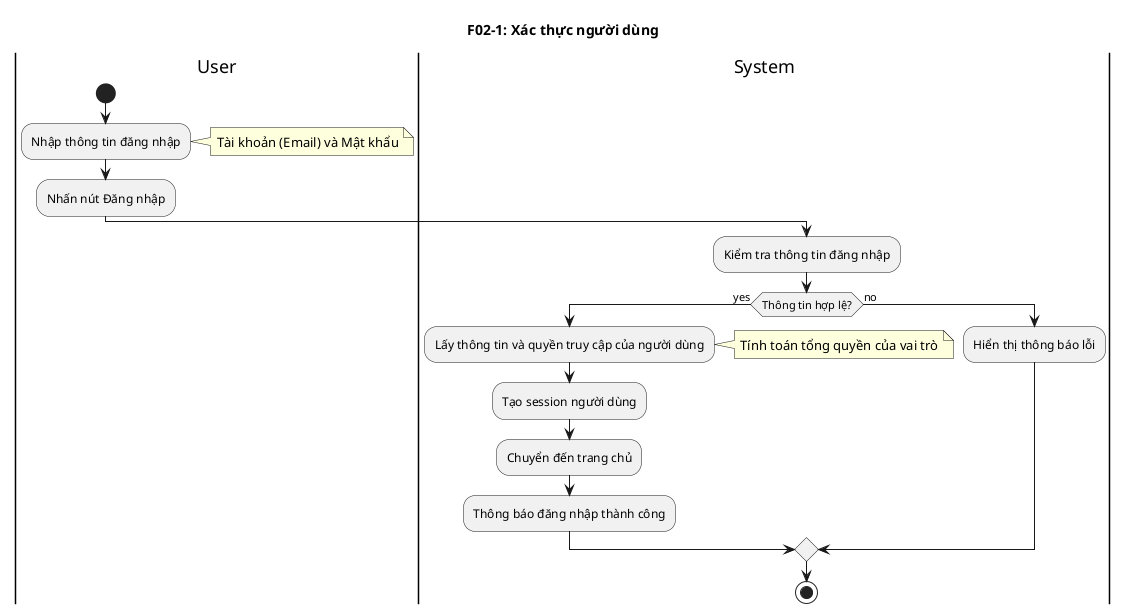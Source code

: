 /'
================================================================================
BẢNG MAPPING CHỨC NĂNG - CƠ SỞ DỮ LIỆU - MÀN HÌNH
================================================================================

| Mã | Chức năng chính | Các bảng SharePoint liên quan | Màn hình liên quan |
|----|----------------|------------------------------|-------------------|
| F01 | Điều hướng đến các chức năng chính | NguoiDung, VaiTro, Quyen | All Screens (Navigation Component) |
| F01-1 | Điều hướng menu chính | VaiTro, Quyen | NavigationComponent, HeaderComponent |
| F02 | Xác thực người dùng | NguoiDung, VaiTro, DonVi | LoginScreen_SharePoint |
| F02-1 | Đăng nhập hệ thống | NguoiDung, VaiTro, Quyen | LoginScreen_SharePoint |
| F03 | Thông tin cá nhân | NguoiDung, DonVi, SoNgayPhep | ProfileScreen_SharePoint |
| F03-1 | Xem thông tin cá nhân và ngày nghỉ còn lại | NguoiDung, DonVi, VaiTro, SoNgayPhep | ProfileScreen_SharePoint |
| F04 | Quản lý đơn nghỉ phép | DonNghiPhep, LoaiNghi, NguoiDung, SoNgayPhep | LeaveRequestScreen_SharePoint, MyLeavesScreen_SharePoint |
| F04-1 | Tạo đơn nghỉ phép thường | DonNghiPhep, LoaiNghi, NguoiDung, SoNgayPhep, QuyTrinhDuyet | LeaveRequestScreen_SharePoint |
| F04-2 | Chỉnh sửa đơn nghỉ phép | DonNghiPhep, LoaiNghi, NguoiDung | LeaveRequestScreen_SharePoint, MyLeavesScreen_SharePoint |
| F04-3 | Hủy đơn nghỉ phép | DonNghiPhep, NguoiDung | MyLeavesScreen_SharePoint |
| F04-4 | Xem danh sách đơn nghỉ phép cá nhân | DonNghiPhep, LoaiNghi, NguoiDung | MyLeavesScreen_SharePoint |
| F05 | Xem lịch nghỉ cá nhân | DonNghiPhep, NgayLe, NguoiDung | ProfileScreen_SharePoint, CalendarScreen_SharePoint |
| F05-1 | Hiển thị danh sách ngày nghỉ cá nhân | DonNghiPhep, NgayLe, LoaiNghi | CalendarScreen_SharePoint |
| F06 | Xem lịch nghỉ toàn công ty | DonNghiPhep, NguoiDung, DonVi, NgayLe | CalendarScreen_SharePoint |
| F06-1 | Hiển thị danh sách ngày nghỉ toàn công ty | DonNghiPhep, NguoiDung, DonVi, VaiTro | CalendarScreen_SharePoint |
| F07 | Phê duyệt đơn nghỉ phép | DonNghiPhep, NguoiDung, QuyTrinhDuyet, VaiTro | ApprovalScreen_SharePoint |
| F07-1 | Phê duyệt cấp 1 (Manager) | DonNghiPhep, NguoiDung, QuyTrinhDuyet, MauEmail | ApprovalScreen_SharePoint |
| F07-2 | Phê duyệt cấp 2 (Giám đốc khối) | DonNghiPhep, NguoiDung, QuyTrinhDuyet, MauEmail | ApprovalScreen_SharePoint |
| F07-3 | Phê duyệt cấp 3 (Giám đốc điều hành) | DonNghiPhep, NguoiDung, QuyTrinhDuyet, SoNgayPhep, MauEmail | ApprovalScreen_SharePoint |
| F08 | Quản lý người dùng | NguoiDung, DonVi, VaiTro, SoNgayPhep | ManagementScreen_SharePoint |
| F08-1 | Thêm người dùng mới | NguoiDung, DonVi, VaiTro, MauEmail | ManagementScreen_SharePoint |
| F08-2 | Chỉnh sửa thông tin người dùng | NguoiDung, DonVi, VaiTro, MauEmail | ManagementScreen_SharePoint |
| F08-3 | Xóa người dùng | NguoiDung, DonNghiPhep, QuyTrinhDuyet | ManagementScreen_SharePoint |
| F08-4 | Ghi nhận kết quả nghỉ phép | DonNghiPhep, SoNgayPhep, NguoiDung | LeaveConfirmationScreen |
| F09 | Import số ngày phép | SoNgayPhep, NguoiDung, MauEmail | ManagementScreen_SharePoint |
| F09-1 | Import dữ liệu từ Excel | SoNgayPhep, NguoiDung, DonVi | ManagementScreen_SharePoint |
| F10 | Quản lý ngày nghỉ lễ | NgayLe, CauHinhHeThong, MauEmail | ManagementScreen_SharePoint |
| F10-1 | Điều chỉnh ngày nghỉ lễ | NgayLe, CauHinhHeThong, NguoiDung | ManagementScreen_SharePoint |
| F10-2 | Thiết lập lịch làm việc | CauHinhHeThong, NgayLe, NguoiDung | ManagementScreen_SharePoint |
| F11 | Thiết lập quy trình & role | QuyTrinhDuyet, VaiTro, Quyen, DonVi | ManagementScreen_SharePoint |
| F11-1 | Thiết lập quy trình phê duyệt 3 cấp | QuyTrinhDuyet, VaiTro, DonVi, NguoiDung, DonNghiPhep | ManagementScreen_SharePoint |
| F11-2 | Điều chỉnh role người dùng | NguoiDung, VaiTro, Quyen, MauEmail | ManagementScreen_SharePoint |
| F12 | Dashboard báo cáo | DonNghiPhep, NguoiDung, DonVi, SoNgayPhep | DashboardScreen_SharePoint, ReportsScreen_SharePoint |
| F12-1 | Hiển thị Dashboard báo cáo theo bộ lọc | DonNghiPhep, NguoiDung, DonVi, LoaiNghi, VaiTro | DashboardScreen_SharePoint |
| F13 | Xuất báo cáo | DonNghiPhep, NguoiDung, DonVi, LoaiNghi, SoNgayPhep | ReportsScreen_SharePoint |
| F13-1 | Xuất báo cáo tổng hợp | DonNghiPhep, NguoiDung, DonVi, LoaiNghi | ReportsScreen_SharePoint |
| F13-2 | Xuất báo cáo chi tiết | DonNghiPhep, NguoiDung, DonVi, LoaiNghi, QuyTrinhDuyet | ReportsScreen_SharePoint |
| F13-3 | Xuất báo cáo tùy chỉnh | All Tables (configurable) | ReportsScreen_SharePoint |
| F14 | Hệ thống thông báo | MauEmail, NguoiDung, DonNghiPhep, CauHinhHeThong | All Screens (HeaderComponent) |
| F14-1 | Hệ thống thông báo tự động | MauEmail, NguoiDung, DonNghiPhep, QuyTrinhDuyet | All Screens (notification system) |
| F14-2 | Hệ thống thông báo email | MauEmail, NguoiDung, DonNghiPhep, CauHinhHeThong | External Email System |
| F15 | Quản lý file đính kèm | DonNghiPhep, NguoiDung (SharePoint Document Library) | LeaveRequestScreen_SharePoint, AttachmentScreen |
| F15-1 | Quản lý file đính kèm | DonNghiPhep, SharePoint Document Library | LeaveRequestScreen_SharePoint, AttachmentScreen |
| F15-2 | Xem file đính kèm | DonNghiPhep, SharePoint Document Library | AttachmentScreen, MyLeavesScreen_SharePoint |

================================================================================
BẢNG SHAREPOINT LISTS (11 bảng chính)
================================================================================

MASTER DATA:
1. Quyen - Hệ thống quyền bit-wise
2. VaiTro - Vai trò và phân quyền (lookup Quyen)
3. LoaiNghi - Danh mục loại nghỉ phép
4. NgayLe - Lịch nghỉ lễ hàng năm
5. CauHinhHeThong - Cấu hình tham số hệ thống
6. MauEmail - Template email thông báo

REFERENCE DATA:
7. DonVi - Cấu trúc tổ chức công ty

USER DATA:
8. NguoiDung - Thông tin nhân viên (lookup DonVi, VaiTro)
9. QuyTrinhDuyet - Cấu hình quy trình phê duyệt

TRANSACTION DATA:
10. SoNgayPhep - Quota nghỉ phép cá nhân (lookup NguoiDung)
11. DonNghiPhep - Đơn nghỉ phép và trạng thái (lookup NguoiDung, LoaiNghi)

================================================================================
SCREENS TỔNG QUAN (Các màn hình chính)
================================================================================

1. LoginScreen_SharePoint - Đăng nhập hệ thống
2. DashboardScreen_SharePoint - Trang chủ với dashboard
3. ProfileScreen_SharePoint - Thông tin cá nhân
4. LeaveRequestScreen_SharePoint - Tạo/Sửa đơn nghỉ phép
5. MyLeavesScreen_SharePoint - Quản lý đơn nghỉ phép cá nhân
6. ApprovalScreen_SharePoint - Phê duyệt đơn nghỉ phép
7. CalendarScreen_SharePoint - Xem lịch nghỉ phép
8. ReportsScreen_SharePoint - Báo cáo và thống kê
9. ManagementScreen_SharePoint - Quản lý hệ thống
10. AttachmentScreen - Quản lý file đính kèm
11. LeaveConfirmationScreen - Ghi nhận kết quả nghỉ phép

COMPONENTS:
- HeaderComponent - Header với thông báo
- NavigationComponent - Menu điều hướng
- ButtonComponent - Các button tái sử dụng

================================================================================
'/

x@startuml F01_Navigation
title F01-1: Điều hướng đến các chức năng chính
|User|
start
:Truy cập ứng dụng;
:Hiển thị trang chủ với menu chính;
:Chọn chức năng muốn sử dụng;
|System|
:Chuyển đến giao diện được chọn;
:Kiểm tra quyền người dùng;
:Hiển thị view người dùng được phép truy cập;
stop
@enduml

@startuml F02_Authentication
title F02-1: Xác thực người dùng
|User|
start
:Nhập thông tin đăng nhập;
note right: Tài khoản (Email) và Mật khẩu
:Nhấn nút Đăng nhập;
|System|
:Kiểm tra thông tin đăng nhập;
if (Thông tin hợp lệ?) then (yes)
  :Lấy thông tin và quyền truy cập của người dùng;
  note right: Tính toán tổng quyền của vai trò
  :Tạo session người dùng;
  :Chuyển đến trang chủ;
  :Thông báo đăng nhập thành công;
else (no)
  :Hiển thị thông báo lỗi;
endif
stop
@enduml

@startuml F03_Personal_Info
title F03-1: Xem thông tin cá nhân và ngày nghỉ còn lại
|User|
start
:Truy cập trang thông tin cá nhân;
|System|
:Lấy thông tin người dùng từ SharePoint;
:Hiển thị thông tin cá nhân;
note right: Tên, chức vụ, phòng ban, email
:Tính toán số ngày nghỉ còn lại;
:Hiển thị số ngày nghỉ còn lại;
note right: Từ SharePoint List
stop
@enduml

@startuml F04_1_Create_Leave_Request
title F04-1: Tạo đơn nghỉ phép
|Employee|
start
:Truy cập form tạo đơn nghỉ phép;
:Nhập thông tin đơn nghỉ phép;
note right
- Thời gian nghỉ (từ ngày - đến ngày)
- Số ngày nghỉ
- Lý do nghỉ
- Người nhận bàn giao công việc
- Nội dung bàn giao
- File đính kèm (nếu có)
end note
:Nhấn nút xác nhận tạo đơn;
|System|
:Kiểm tra điều kiện tạo đơn;
if (Thông tin tạo đơn hợp lệ?) then (yes)
  :Kiểm tra số ngày nghỉ phép còn lại;
  if (Đủ ngày phép?) then (yes)
    :Tạo đơn nghỉ phép;
    :Gửi thông báo phê duyệt đến Manager;
    :Thông báo tạo đơn thành công;
  else (no)
    if (Cho phép nghỉ không lương?) then (yes)
      :Tạo đơn với phần vượt là không lương;
      :Gửi thông báo phê duyệt đến Manager;
      :Thông báo tạo đơn thành công;
    else (no)
      :Thông báo không đủ ngày phép;
    endif
  endif
else (no)
  :Thông báo thông tin không hợp lệ;
  note right
  Điều kiện tạo đơn:
  - 0.5-2 ngày: trước 1 ngày làm việc
  - 3-4 ngày: trước 7 ngày làm việc  
  - 5+ ngày: trước 14 ngày làm việc
  end note
endif
stop
@enduml

@startuml F04_2_Edit_Leave_Request
title F04-2: Chỉnh sửa đơn nghỉ phép
|Employee|
start
:Truy cập danh sách đơn nghỉ phép cá nhân;
:Chọn đơn cần chỉnh sửa;
:Nhấn nút sửa;
|System|
:Kiểm tra trạng thái đơn;
if (Đơn đang chờ duyệt?) then (yes)
  :Hiển thị form chỉnh sửa;
  |Employee|
  :Cập nhật thông tin đơn nghỉ phép;
  :Xác nhận lưu thay đổi;
  |System|
  :Kiểm tra thông tin hợp lệ;
  if (Thông tin hợp lệ?) then (yes)
    :Cập nhật đơn nghỉ phép;
    :Gửi lại thông báo phê duyệt;
    :Thông báo cập nhật thành công;
  else (no)
    :Thông báo không hợp lệ;
  endif
else (no)
  :Thông báo không thể chỉnh sửa;
  note right: Đơn đã được duyệt hoặc từ chối
endif
stop
@enduml

@startuml F04_3_Cancel_Leave_Request
title F04-3: Hủy đơn nghỉ phép
|Employee|
start
:Truy cập danh sách đơn nghỉ phép cá nhân;
:Chọn đơn cần hủy;
:Nhấn nút hủy;
|System|
:Kiểm tra trạng thái đơn;
if (Đơn đang chờ duyệt?) then (yes)
  |Employee|
  :Xác nhận hủy đơn;
  :Nhập lý do hủy (tùy chọn);
  |System|
  :Cập nhật trạng thái đơn thành "Đã hủy";
  :Gửi thông báo đến người phê duyệt;
  :Thông báo hủy thành công;
else (no)
  :Thông báo không thể hủy;
  note right: Đơn đã được duyệt hoặc từ chối
endif
stop
@enduml

@startuml F04_4_View_My_Leaves
title F04-4: Xem danh sách đơn nghỉ phép cá nhân
|Employee|
start
:Truy cập trang Đơn nghỉ phép của tôi;
|System|
:Lấy danh sách đơn nghỉ phép của user;
:Hiển thị danh sách với bộ lọc;
note right
- Lọc theo trạng thái (Chờ duyệt/Đã duyệt/Từ chối)
- Lọc theo thời gian
- Sắp xếp theo ngày tạo
end note
|Employee|
:Sử dụng bộ lọc (tùy chọn);
:Chọn đơn để xem chi tiết;
|System|
:Hiển thị chi tiết đơn nghỉ phép;
:Hiển thị lịch sử phê duyệt;
:Hiển thị các hành động có thể thực hiện;
note right
- Chỉnh sửa (nếu chờ duyệt)
- Hủy (nếu chờ duyệt)
- Xem file đính kèm
- In đơn nghỉ phép
end note
stop
@enduml

@startuml F05_Personal_Calendar
title F05-1: Xem lịch nghỉ cá nhân
|Employee|
start
:Truy cập lịch cá nhân;
|System|
:Lấy dữ liệu nghỉ phép cá nhân;
:Hiển thị lịch nghỉ phép;
note right: Hiển thị các ngày nghỉ đã được phê duyệt
:Cho phép chuyển đổi view (tháng/tuần);
:Hiển thị chi tiết khi click vào ngày nghỉ;
stop
@enduml

@startuml F06_Company_Calendar
title F06-1: Xem lịch nghỉ toàn công ty
|Manager/Director/HR|
start
:Truy cập Lịch nghỉ toàn công ty;
|System|
:Kiểm tra quyền truy cập;
if (Có quyền xem toàn công ty?) then (yes)
  :Lấy dữ liệu nghỉ phép theo phân quyền;
  note right
  - Manager: Nhân viên trong đơn vị
  - Director/HR: Toàn bộ nhân viên
  end note
  :Hiển thị lịch nghỉ phép tổng hợp;
  :Cho phép lọc theo phòng ban/nhân viên;
  :Hiển thị thống kê tổng quan;
else (no)
  :Thông báo không có quyền truy cập;
endif
stop
@enduml

@startuml F07_1_Level1_Approval
title F07-1: Phê duyệt cấp 1 (Quản lý)
|Manager|
start
:Nhận thông báo đơn chờ phê duyệt cấp 1;
note right: Qua app hoặc email
:Truy cập danh sách đơn chờ duyệt;
:Chọn đơn cần phê duyệt;
:Xem chi tiết đơn nghỉ phép;
note right
- Thông tin nhân viên
- Thời gian nghỉ
- Lý do nghỉ
- Nội dung bàn giao
- File đính kèm
end note
if (Phê duyệt?) then (yes)
  |System|
  :Cập nhật trạng thái: "Đã duyệt cấp 1";
  :Chuyển đơn đến cấp 2 (Giám đốc khối);
  :Gửi thông báo đến Giám đốc khối;
  :Gửi thông báo đến người tạo đơn;
  note right: Thông báo đã qua cấp 1
else (no)
  |Manager|
  :Nhập lý do từ chối;
  |System|
  :Cập nhật trạng thái: "Từ chối" (cấp 1);
  :Gửi thông báo từ chối đến người tạo đơn;
  :Ghi lý do từ chối vào hệ thống;
endif
stop
@enduml

@startuml F07_2_Level2_Approval
title F07-2: Phê duyệt cấp 2 (Giám đốc khối)
|Director|
start
:Nhận thông báo đơn chờ phê duyệt cấp 2;
note right: Đơn đã qua cấp 1
:Truy cập danh sách đơn chờ duyệt cấp 2;
:Chọn đơn cần phê duyệt;
:Xem chi tiết đơn và toàn bộ lịch sử phê duyệt;
if (Phê duyệt cấp 2?) then (yes)
  |System|
  :Cập nhật trạng thái: "Đã duyệt cấp 2";
  :Chuyển đơn đến cấp 3 (Giám đốc điều hành);
  :Gửi thông báo đến Giám đốc điều hành;
  :Gửi thông báo đến người tạo đơn;
  note right: Thông báo đã qua cấp 2
else (no)
  |Director|
  :Nhập lý do từ chối;
  |System|
  :Cập nhật trạng thái: "Từ chối" (cấp 2);
  :Gửi thông báo từ chối đến người tạo đơn;
  :Gửi thông báo đến Manager cấp 1;
  :Ghi lý do từ chối vào hệ thống;
endif
stop
@enduml

@startuml F07_3_Level3_Approval
title F07-3: Phê duyệt cấp 3 (Giám đốc điều hành)
|CEO|
start
:Nhận thông báo đơn chờ phê duyệt cấp 3;
note right: Đơn đã qua cấp 1 và 2
:Truy cập danh sách đơn chờ duyệt cấp 3;
:Chọn đơn cần phê duyệt;
:Xem chi tiết đơn và toàn bộ lịch sử phê duyệt;
if (Phê duyệt cấp 3?) then (yes)
  |System|
  :Cập nhật trạng thái: "Đã duyệt hoàn tất";
  :Gửi thông báo đến HR để ghi nhận;
  :Cập nhật lịch nghỉ phép chính thức;
  :Gửi thông báo phê duyệt cuối đến người tạo đơn;
  :Gửi thông báo đến Manager và Director;
  :Cập nhật số ngày phép còn lại;
else (no)
  |CEO|
  :Nhập lý do từ chối;
  |System|
  :Cập nhật trạng thái: "Từ chối" (cấp 3);
  :Gửi thông báo từ chối đến người tạo đơn;
  :Gửi thông báo đến Manager và Director;
  :Ghi lý do từ chối vào hệ thống;
endif
stop
@enduml

@startuml F08_1_Add_User
title F08-1: Thêm người dùng mới
|HR/Admin|
start
:Truy cập giao diện quản lý người dùng;
:Chọn "Thêm người dùng mới";
:Nhập thông tin người dùng;
note right
- Mã nhân viên
- Họ và tên
- Email
- Số điện thoại
- Chức danh
- Đơn vị/Phòng ban
- Ngày bắt đầu làm việc
- Vai trò (Role)
- Manager trực tiếp
end note
|System|
:Kiểm tra mã nhân viên trùng lặp;
if (Mã nhân viên đã tồn tại?) then (yes)
  :Thông báo lỗi trùng lặp;
  :Yêu cầu nhập mã khác;
else (no)
  :Kiểm tra định dạng email;
  if (Email hợp lệ?) then (yes)
    :Tạo tài khoản mới trong SharePoint;
    :Gửi email chào mừng đến người dùng;
    :Thông báo tạo tài khoản thành công;
  else (no)
    :Thông báo lỗi định dạng email;
  endif
endif
stop
@enduml

@startuml F08_2_Edit_User
title F08-2: Chỉnh sửa thông tin người dùng
|HR/Admin|
start
:Truy cập giao diện quản lý người dùng;
:Tìm kiếm người dùng cần sửa;
note right: Tìm theo mã NV, tên, email
:Chọn người dùng từ danh sách;
:Hiển thị form chỉnh sửa với thông tin hiện tại;
:Cập nhật thông tin cần thiết;
note right
Có thể sửa:
- Họ và tên
- Email
- Số điện thoại
- Chức danh
- Đơn vị/Phòng ban
- Role
- Manager trực tiếp
- Trạng thái tài khoản
end note
|System|
:Kiểm tra thông tin mới;
if (Thông tin hợp lệ?) then (yes)
  :Cập nhật thông tin trong SharePoint;
  :Gửi email thông báo cập nhật;
  :Thông báo cập nhật thành công;
else (no)
  :Thông báo không hợp lệ;
endif
stop
@enduml

@startuml F08_3_Delete_User
title F08-3: Xóa người dùng
|HR/Admin|
start
:Truy cập giao diện quản lý người dùng;
:Tìm kiếm người dùng cần xóa;
:Chọn người dùng từ danh sách;
:Hiển thị thông tin người dùng;
|System|
:Kiểm tra dữ liệu liên quan;
if (Có đơn nghỉ phép đang chờ duyệt?) then (yes)
  :Thông báo không thể xóa;
  note right: Cần xử lý hết đơn chờ duyệt trước
else (no)
  |HR/Admin|
  :Xác nhận xóa người dùng;
  |System|
  :Vô hiệu hóa tài khoản;
  :Cập nhật trạng thái tài khoản thành "Ngưng hoạt động";
  :Chuyển đơn nghỉ phép sang Manager mới (nếu có);
  :Thông báo xóa thành công;
endif
stop
@enduml


@startuml F09_Import_Leave_Days
title F09-1: Nhập số ngày phép
|HR/Admin|
start
:Truy cập form upload Excel;
:Chọn file Excel chứa dữ liệu ngày phép;
note right
File Excel gồm:
- Mã nhân viên
- Họ và tên
- Email
- Tổng ngày phép năm
- Ngày phép đã sử dụng
- Ngày phép còn lại
- Năm áp dụng
end note
:Upload file;
|System|
:Kiểm tra định dạng file;
if (File hợp lệ?) then (yes)
  :Đọc dữ liệu từ Excel;
  :Kiểm tra dữ liệu;
  if (Dữ liệu hợp lệ?) then (yes)
    :Cập nhật số ngày phép vào SharePoint;
    :Gửi mail thông báo đến tất cả nhân viên;
    :Thông báo import thành công;
  else (no)
    :Hiển thị lỗi dữ liệu;
    :Yêu cầu sửa file và upload lại;
  endif
else (no)
  :Thông báo lỗi định dạng file;
endif
stop
@enduml

@startuml F10_1_Holiday_Management
title F10-1: Quản lý ngày nghỉ lễ
|HR/Admin|
start
:Truy cập giao diện quản lý ngày nghỉ lễ;
:Xem danh sách ngày nghỉ hiện tại;
:Chọn hành động;
if (Thêm ngày nghỉ?) then (yes)
  :Nhập thông tin ngày nghỉ mới;
  note right
  - Tên ngày lễ
  - Ngày bắt đầu
  - Ngày kết thúc
  - Loại nghỉ (toàn ngày/nửa ngày)
  - Ghi chú
  - Năm áp dụng
  end note
  |System|
  :Kiểm tra trùng lặp;
  :Thêm vào danh sách ngày nghỉ;
  :Cập nhật lịch hệ thống;
elseif (Sửa ngày nghỉ?) then (yes)
  :Chọn ngày nghỉ cần sửa;
  :Cập nhật thông tin;
  |System|
  :Lưu thay đổi;
  :Cập nhật lịch hệ thống;
else (Xóa ngày nghỉ)
  :Chọn ngày nghỉ cần xóa;
  :Xác nhận xóa;
  |System|
  :Xóa khỏi danh sách;
  :Cập nhật lịch hệ thống;
endif
:Gửi thông báo cập nhật đến tất cả nhân viên;
stop
@enduml

@startuml F10_2_Work_Schedule_Setup
title F10-2: Thiết lập lịch làm việc
|HR/Admin|
start
:Truy cập giao diện thiết lập lịch làm việc;
:Cấu hình thời lượng nghỉ các ngày trong tuần;
note right
- Thứ 2-6: Toàn ngày (8h)
- Thứ 7: Nửa ngày/Toàn ngày (4h/8h)
- Chủ nhật: Nghỉ
- Cấu hình giờ làm việc (8:00-17:00)
end note
:Thiết lập quy tắc tính ngày nghỉ;
note right
- 1 ngày = 8 giờ
- 0.5 ngày = 4 giờ
- Quy tắc làm tròn
- Tính toán ngày nghỉ lễ
end note
|System|
:Kiểm tra tính hợp lệ của cấu hình;
if (Cấu hình hợp lệ?) then (yes)
  :Lưu cấu hình lịch làm việc;
  :Cập nhật toàn bộ hệ thống tính toán;
  :Thông báo cập nhật thành công;
else (no)
  :Thông báo lỗi cấu hình;
  :Yêu cầu điều chỉnh;
endif
stop
@enduml

@startuml F11_1_Workflow_Setup
title F11-1: Thiết lập quy trình phê duyệt
|Admin|
start
:Truy cập form cấu hình quy trình phê duyệt;
:Kiểm tra đơn nghỉ phép đang chờ duyệt;
if (Có đơn chờ duyệt?) then (yes)
  :Thông báo không thể thay đổi;
  :Hiển thị danh sách đơn chờ duyệt;
  :Yêu cầu xử lý hết đơn chờ duyệt;
  stop
else (no)
  :Thiết lập người phê duyệt cho 3 cấp;
  note right
  - Cấp 1: Manager trực tiếp
  - Cấp 2: Giám đốc khối
  - Cấp 3: Giám đốc điều hành
  end note
  :Cấu hình điều kiện phê duyệt;
  note right
  - Số ngày nghỉ cần phê duyệt từng cấp
  - Loại nghỉ phép cần phê duyệt
  - Thời gian phê duyệt tối đa
  - Matrix phê duyệt theo role
  end note
  |System|
  :Kiểm tra tính hợp lệ của quy trình;
  :Lưu cấu hình quy trình;
  :Gửi thông báo đến các người phê duyệt;
  :Thông báo cập nhật thành công;
endif
stop
@enduml

@startuml F11_2_Role_Assignment
title F11-2: Gán role người dùng
|Admin|
start
:Truy cập giao diện phân quyền;
:Tìm kiếm người dùng cần gán role;
:Chọn người dùng từ danh sách;
:Hiển thị role hiện tại;
:Chọn role mới;
note right
Roles available:
- Employee: Nhân viên
- Manager: Quản lý trực tiếp
- Director: Giám đốc khối
- CEO: Giám đốc điều hành
- HR: Nhân sự
- Admin: Quản trị viên hệ thống
end note
:Xác nhận thay đổi role;
|System|
:Kiểm tra quyền thay đổi role;
if (Có quyền thay đổi?) then (yes)
  :Cập nhật role người dùng;
  :Cập nhật quyền truy cập menu;
  :Cập nhật quyền phê duyệt;
  :Gửi mail thông báo đến người dùng;
  :Thông báo cập nhật thành công;
else (no)
  :Thông báo không có quyền;
endif
stop
@enduml

@startuml F12_Dashboard_Reports
title F12-1: Dashboard báo cáo
|Manager/Director/HR|
start
:Truy cập dashboard báo cáo;
|System|
:Kiểm tra quyền truy cập;
:Lấy dữ liệu theo phân quyền;
note right
- Manager: Dữ liệu team/đơn vị
- Director: Dữ liệu khối
- HR: Dữ liệu toàn công ty
end note
:Hiển thị biểu đồ tổng quan;
note right
- Tổng số ngày nghỉ theo tháng
- Thống kê theo nhân viên/phòng ban
- Biểu đồ xu hướng nghỉ phép
- Top nhân viên nghỉ nhiều nhất
- Tỷ lệ phê duyệt/từ chối
end note
|User|
:Sử dụng bộ lọc;
note right: Lọc theo thời gian, phòng ban, nhân viên, trạng thái
|System|
:Cập nhật biểu đồ theo bộ lọc;
:Hiển thị dữ liệu chi tiết;
:Cung cấp insight và xu hướng;
stop
@enduml

@startuml F13_1_Export_Summary_Report
title F13-1: Xuất báo cáo tổng hợp
|HR/Director|
start
:Truy cập chức năng xuất báo cáo;
:Chọn "Báo cáo tổng hợp";
:Mở popup lọc dữ liệu;
:Chọn tiêu chí xuất báo cáo;
note right
- Khoảng thời gian (tháng/quý/năm)
- Phòng ban (tùy chọn)
- Loại tổng hợp (theo tháng/quý/năm)
- Định dạng file (Excel/PDF)
end note
:Xác nhận xuất báo cáo;
|System|
:Tạo báo cáo tổng hợp;
note right
Nội dung báo cáo:
- Tổng số ngày nghỉ theo phòng ban
- Xu hướng nghỉ phép theo thời gian
- Top nhân viên nghỉ nhiều nhất
- Thống kê loại nghỉ phép
- So sánh với kỳ trước
end note
:Xuất file tổng hợp;
:Tải file về máy;
:Thông báo xuất báo cáo thành công;
stop
@enduml

@startuml F13_2_Export_Detail_Report
title F13-2: Xuất báo cáo chi tiết
|HR/Director|
start
:Truy cập chức năng xuất báo cáo;
:Chọn "Báo cáo chi tiết";
:Mở popup lọc dữ liệu;
:Chọn tiêu chí xuất báo cáo;
note right
- Khoảng thời gian
- Phòng ban cụ thể
- Nhân viên cụ thể (tùy chọn)
- Trạng thái đơn (tất cả/đã duyệt/từ chối)
- Định dạng file (Excel/PDF)
end note
:Xác nhận xuất báo cáo;
|System|
:Tạo báo cáo chi tiết từng nhân viên;
note right
Nội dung báo cáo:
- Danh sách chi tiết từng đơn nghỉ phép
- Thông tin nhân viên đầy đủ
- Thời gian nghỉ chi tiết
- Trạng thái phê duyệt
- Lịch sử phê duyệt đầy đủ
- Ghi chú và lý do
end note
:Xuất file chi tiết;
:Tải file về máy;
:Thông báo xuất báo cáo thành công;
stop
@enduml

@startuml F13_3_Export_Custom_Report
title F13-3: Xuất báo cáo tùy chỉnh
|HR/Director|
start
:Truy cập chức năng xuất báo cáo;
:Chọn "Báo cáo tùy chỉnh";
:Mở popup cấu hình báo cáo;
:Chọn các trường dữ liệu cần xuất;
note right
Trường có thể chọn:
- Thông tin nhân viên
- Thông tin đơn nghỉ phép
- Lịch sử phê duyệt
- Thống kê tổng hợp
- Ghi chú và file đính kèm
- Tính toán ngày nghỉ
end note
:Thiết lập bộ lọc và sắp xếp;
:Xem trước báo cáo;
:Xác nhận xuất báo cáo;
|System|
:Tạo báo cáo theo cấu hình tùy chỉnh;
:Xuất file tùy chỉnh;
:Lưu template báo cáo để sử dụng lại;
:Tải file về máy;
:Thông báo xuất báo cáo thành công;
stop
@enduml

@startuml F14_1_Notification_System
title F14-1: Hệ thống thông báo tự động
|System|
start
:Sự kiện xảy ra trong hệ thống;
note right
Các sự kiện trigger thông báo:
- Tạo đơn nghỉ phép mới
- Phê duyệt/Từ chối đơn
- Cập nhật thông tin đơn
- Nhắc nhở deadline phê duyệt
- Ghi nhận kết quả nghỉ phép
- Thay đổi quy trình
end note
:Xác định loại sự kiện;
:Lấy danh sách người nhận thông báo;
note right
Người nhận theo sự kiện:
- Người tạo đơn
- Người phê duyệt các cấp
- HR
- Manager liên quan
end note
:Tạo nội dung thông báo;
note right
Nội dung bao gồm:
- Tiêu đề thông báo rõ ràng
- Nội dung chi tiết
- Link đến chức năng liên quan
- Thời gian tạo
- Mức độ ưu tiên
end note
:Gửi thông báo trong app;
|User|
:Nhận thông báo trong app;
:Xem danh sách thông báo;
:Click vào thông báo;
|System|
:Chuyển đến màn hình liên quan;
:Đánh dấu thông báo đã đọc;
|User|
:Thực hiện hành động cần thiết;
stop
@enduml

@startuml F14_2_Email_Notification
title F14-2: Hệ thống thông báo email
|System|
start
:Sự kiện quan trọng xảy ra;
note right
Sự kiện gửi email:
- Đơn mới chờ phê duyệt
- Phê duyệt/Từ chối đơn cuối cùng
- Nhắc nhở deadline phê duyệt
- Cập nhật số ngày phép hàng năm
- Thay đổi quy trình quan trọng
end note
:Kiểm tra cài đặt email của user;
if (User cho phép nhận email?) then (yes)
  :Tạo template email;
  note right
  Template bao gồm:
  - Subject line rõ ràng
  - Nội dung HTML đẹp
  - Link đến ứng dụng
  - Thông tin liên hệ support
  - Logo công ty
  end note
  :Gửi email qua SharePoint/Outlook;
  :Ghi log gửi email;
  |User|
  :Nhận email;
  :Click link trong email;
  |System|
  :Chuyển đến ứng dụng;
  :Hiển thị màn hình liên quan;
else (no)
  :Chỉ gửi thông báo trong app;
endif
stop
@enduml

@startuml F15_1_File_Attachment
title F15-1: Quản lý file đính kèm
|User|
start
:Truy cập form tạo/sửa đơn nghỉ phép;
:Chọn "Thêm file đính kèm";
|System|
:Hiển thị dialog chọn file;
|User|
:Chọn file từ máy tính;
note right
Loại file cho phép:
- PDF, DOC, DOCX
- JPG, PNG, GIF
- TXT
- Kích thước tối đa: 10MB
end note
|System|
:Kiểm tra loại file và kích thước;
if (File hợp lệ?) then (yes)
  :Upload file lên SharePoint Document Library;
  :Tạo link tham chiếu;
  :Hiển thị file trong danh sách;
  :Cho phép xem trước (nếu hỗ trợ);
  |User|
  :Xem danh sách file đã đính kèm;
  :Có thể xóa file (nếu chưa submit);
  :Submit đơn nghỉ phép;
  |System|
  :Lưu thông tin file với đơn nghỉ phép;
  :Khóa chỉnh sửa file;
else (no)
  :Thông báo lỗi file không hợp lệ;
  :Yêu cầu chọn file khác;
endif
stop
@enduml

@startuml F15_2_View_Attachment
title F15-2: Xem file đính kèm
|User|
start
:Truy cập chi tiết đơn nghỉ phép;
|System|
:Hiển thị thông tin đơn;
:Hiển thị danh sách file đính kèm;
|User|
:Click vào file cần xem;
|System|
:Kiểm tra quyền truy cập file;
if (Có quyền xem?) then (yes)
  :Lấy file từ SharePoint;
  :Hiển thị file trong viewer;
  note right
  Hỗ trợ xem:
  - PDF: PDF viewer tích hợp
  - Image: Image viewer
  - Office: Office Online viewer
  - Text: Text viewer
  end note
  |User|
  :Xem nội dung file;
  :Có thể tải file về (nếu có quyền);
else (no)
  :Thông báo không có quyền truy cập;
endif
stop
@enduml 